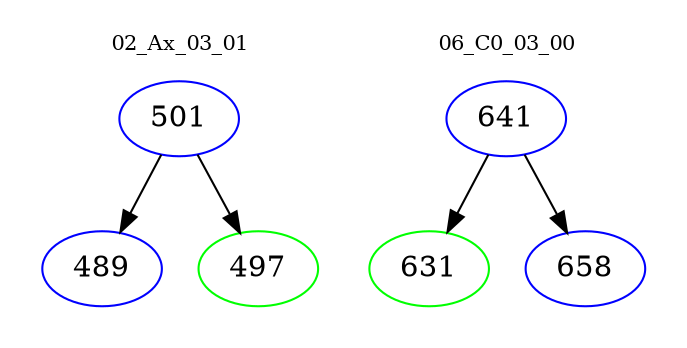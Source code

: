 digraph{
subgraph cluster_0 {
color = white
label = "02_Ax_03_01";
fontsize=10;
T0_501 [label="501", color="blue"]
T0_501 -> T0_489 [color="black"]
T0_489 [label="489", color="blue"]
T0_501 -> T0_497 [color="black"]
T0_497 [label="497", color="green"]
}
subgraph cluster_1 {
color = white
label = "06_C0_03_00";
fontsize=10;
T1_641 [label="641", color="blue"]
T1_641 -> T1_631 [color="black"]
T1_631 [label="631", color="green"]
T1_641 -> T1_658 [color="black"]
T1_658 [label="658", color="blue"]
}
}
